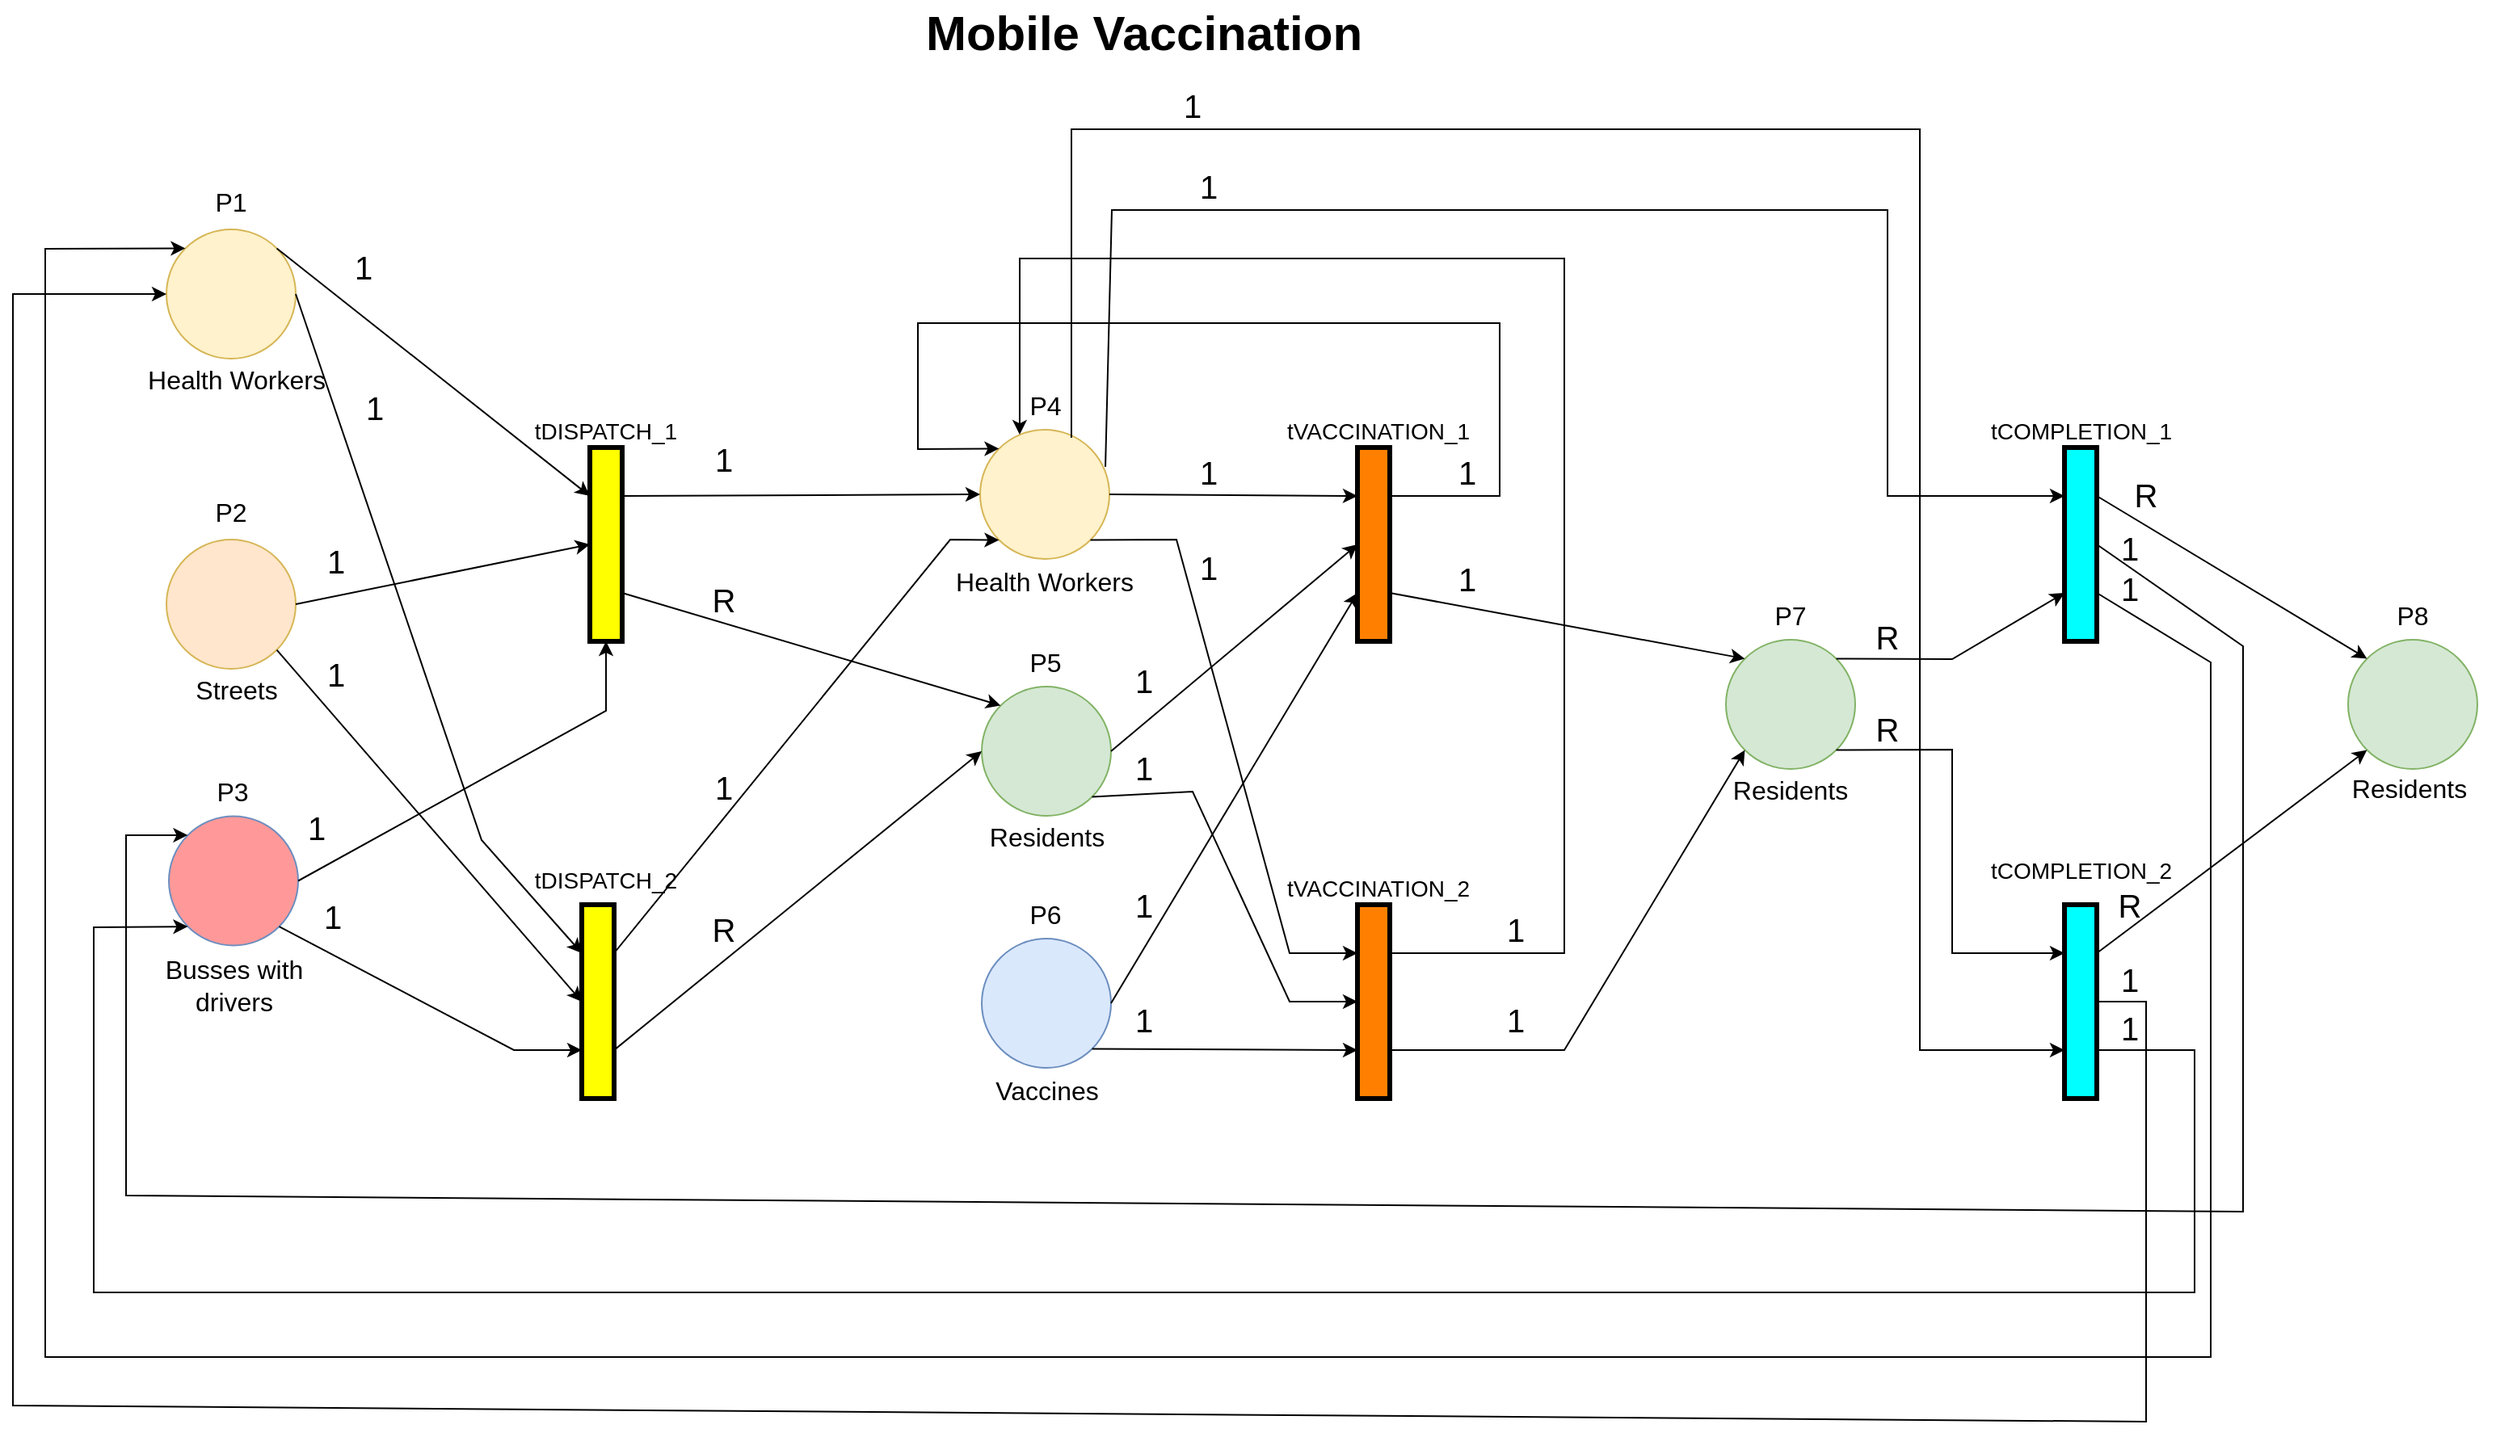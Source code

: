 <mxfile version="15.7.4" type="device"><diagram id="oL7cPr28NVX7I36K23RO" name="Page-1"><mxGraphModel dx="2370" dy="1470" grid="1" gridSize="10" guides="1" tooltips="1" connect="1" arrows="1" fold="1" page="1" pageScale="1" pageWidth="827" pageHeight="1169" math="0" shadow="0"><root><mxCell id="0"/><mxCell id="1" parent="0"/><mxCell id="5qHDmv8hI-gx3tCpaxg6-4" value="" style="ellipse;whiteSpace=wrap;html=1;aspect=fixed;fontSize=22;fillColor=#FFE6CC;strokeColor=#d6b656;" parent="1" vertex="1"><mxGeometry x="255" y="374" width="80" height="80" as="geometry"/></mxCell><mxCell id="5qHDmv8hI-gx3tCpaxg6-7" value="" style="rounded=0;whiteSpace=wrap;html=1;fillColor=#FF8000;strokeColor=#000000;strokeWidth=3;" parent="1" vertex="1"><mxGeometry x="992" y="600" width="20" height="120" as="geometry"/></mxCell><mxCell id="5qHDmv8hI-gx3tCpaxg6-8" value="" style="ellipse;whiteSpace=wrap;html=1;aspect=fixed;fontSize=22;fillColor=#dae8fc;strokeColor=#6c8ebf;" parent="1" vertex="1"><mxGeometry x="759.5" y="621" width="80" height="80" as="geometry"/></mxCell><mxCell id="5qHDmv8hI-gx3tCpaxg6-9" value="" style="ellipse;whiteSpace=wrap;html=1;aspect=fixed;fillColor=#d5e8d4;strokeColor=#82b366;" parent="1" vertex="1"><mxGeometry x="759.5" y="465" width="80" height="80" as="geometry"/></mxCell><mxCell id="5qHDmv8hI-gx3tCpaxg6-10" value="" style="ellipse;whiteSpace=wrap;html=1;aspect=fixed;fillColor=#fff2cc;strokeColor=#d6b656;" parent="1" vertex="1"><mxGeometry x="758.5" y="306" width="80" height="80" as="geometry"/></mxCell><mxCell id="5qHDmv8hI-gx3tCpaxg6-11" value="" style="ellipse;whiteSpace=wrap;html=1;aspect=fixed;fillColor=#d5e8d4;strokeColor=#82b366;" parent="1" vertex="1"><mxGeometry x="1220" y="436" width="80" height="80" as="geometry"/></mxCell><mxCell id="5qHDmv8hI-gx3tCpaxg6-40" value="Vaccines" style="text;html=1;strokeColor=none;fillColor=none;align=center;verticalAlign=middle;whiteSpace=wrap;rounded=0;fontSize=16;" parent="1" vertex="1"><mxGeometry x="761.5" y="702" width="76" height="25" as="geometry"/></mxCell><mxCell id="5qHDmv8hI-gx3tCpaxg6-43" value="P2" style="text;html=1;strokeColor=none;fillColor=none;align=center;verticalAlign=middle;whiteSpace=wrap;rounded=0;labelBorderColor=none;fontSize=16;" parent="1" vertex="1"><mxGeometry x="280" y="342" width="30" height="30" as="geometry"/></mxCell><mxCell id="5qHDmv8hI-gx3tCpaxg6-45" value="P6" style="text;html=1;strokeColor=none;fillColor=none;align=center;verticalAlign=middle;whiteSpace=wrap;rounded=0;labelBorderColor=none;fontSize=16;" parent="1" vertex="1"><mxGeometry x="783.5" y="591" width="30" height="30" as="geometry"/></mxCell><mxCell id="5qHDmv8hI-gx3tCpaxg6-46" value="P5" style="text;html=1;strokeColor=none;fillColor=none;align=center;verticalAlign=middle;whiteSpace=wrap;rounded=0;labelBorderColor=none;fontSize=16;" parent="1" vertex="1"><mxGeometry x="783.5" y="435" width="30" height="30" as="geometry"/></mxCell><mxCell id="5qHDmv8hI-gx3tCpaxg6-47" value="P4" style="text;html=1;strokeColor=none;fillColor=none;align=center;verticalAlign=middle;whiteSpace=wrap;rounded=0;labelBorderColor=none;fontSize=16;" parent="1" vertex="1"><mxGeometry x="783.5" y="276" width="30" height="30" as="geometry"/></mxCell><mxCell id="5qHDmv8hI-gx3tCpaxg6-48" value="P7" style="text;html=1;strokeColor=none;fillColor=none;align=center;verticalAlign=middle;whiteSpace=wrap;rounded=0;labelBorderColor=none;fontSize=16;" parent="1" vertex="1"><mxGeometry x="1245" y="406" width="30" height="30" as="geometry"/></mxCell><mxCell id="5qHDmv8hI-gx3tCpaxg6-51" value="tVACCINATION_2" style="text;html=1;strokeColor=none;fillColor=none;align=center;verticalAlign=middle;whiteSpace=wrap;rounded=0;labelBorderColor=none;fontSize=14;" parent="1" vertex="1"><mxGeometry x="940" y="580" width="130" height="20" as="geometry"/></mxCell><mxCell id="5qHDmv8hI-gx3tCpaxg6-53" value="&lt;b&gt;&lt;font style=&quot;font-size: 30px&quot;&gt;Mobile Vaccination&lt;/font&gt;&lt;/b&gt;" style="text;html=1;strokeColor=none;fillColor=none;align=center;verticalAlign=middle;whiteSpace=wrap;rounded=0;labelBorderColor=none;fontSize=16;" parent="1" vertex="1"><mxGeometry x="620" y="40" width="480" height="40" as="geometry"/></mxCell><mxCell id="SUqnQge9ucB6QWNE0eZK-1" value="" style="rounded=0;whiteSpace=wrap;html=1;fillColor=#FFFF00;strokeColor=#000000;labelBorderColor=none;strokeWidth=3;" parent="1" vertex="1"><mxGeometry x="512" y="600" width="20" height="120" as="geometry"/></mxCell><mxCell id="pwy16Eeh1R7f0azdrltZ-1" value="" style="ellipse;whiteSpace=wrap;html=1;aspect=fixed;fontSize=22;fillColor=#FF9999;strokeColor=#6c8ebf;" parent="1" vertex="1"><mxGeometry x="256.5" y="545.25" width="80" height="80" as="geometry"/></mxCell><mxCell id="pwy16Eeh1R7f0azdrltZ-2" value="Busses with drivers" style="text;html=1;strokeColor=none;fillColor=none;align=center;verticalAlign=middle;whiteSpace=wrap;rounded=0;fontSize=16;" parent="1" vertex="1"><mxGeometry x="236.5" y="634.75" width="120" height="30" as="geometry"/></mxCell><mxCell id="pwy16Eeh1R7f0azdrltZ-3" value="P3" style="text;html=1;strokeColor=none;fillColor=none;align=center;verticalAlign=middle;whiteSpace=wrap;rounded=0;labelBorderColor=none;fontSize=16;" parent="1" vertex="1"><mxGeometry x="280.5" y="515.25" width="30" height="30" as="geometry"/></mxCell><mxCell id="pwy16Eeh1R7f0azdrltZ-16" value="Streets" style="text;html=1;strokeColor=none;fillColor=none;align=center;verticalAlign=middle;whiteSpace=wrap;rounded=0;fontSize=16;" parent="1" vertex="1"><mxGeometry x="240" y="454" width="117" height="25" as="geometry"/></mxCell><mxCell id="pwy16Eeh1R7f0azdrltZ-18" value="Residents" style="text;html=1;strokeColor=none;fillColor=none;align=center;verticalAlign=middle;whiteSpace=wrap;rounded=0;fontSize=16;" parent="1" vertex="1"><mxGeometry x="744.5" y="545.5" width="110" height="25" as="geometry"/></mxCell><mxCell id="pwy16Eeh1R7f0azdrltZ-22" value="Health Workers" style="text;html=1;strokeColor=none;fillColor=none;align=center;verticalAlign=middle;whiteSpace=wrap;rounded=0;fontSize=16;" parent="1" vertex="1"><mxGeometry x="740" y="387.5" width="117" height="25" as="geometry"/></mxCell><mxCell id="pwy16Eeh1R7f0azdrltZ-32" value="" style="rounded=0;whiteSpace=wrap;html=1;fillColor=#00FFFF;strokeColor=#000000;strokeWidth=3;" parent="1" vertex="1"><mxGeometry x="1429.5" y="600" width="20" height="120" as="geometry"/></mxCell><mxCell id="pwy16Eeh1R7f0azdrltZ-67" value="Residents" style="text;html=1;strokeColor=none;fillColor=none;align=center;verticalAlign=middle;whiteSpace=wrap;rounded=0;fontSize=16;" parent="1" vertex="1"><mxGeometry x="1205" y="516" width="110" height="25" as="geometry"/></mxCell><mxCell id="pwy16Eeh1R7f0azdrltZ-81" value="" style="ellipse;whiteSpace=wrap;html=1;aspect=fixed;fillColor=#d5e8d4;strokeColor=#82b366;" parent="1" vertex="1"><mxGeometry x="1605" y="436" width="80" height="80" as="geometry"/></mxCell><mxCell id="pwy16Eeh1R7f0azdrltZ-82" value="P8" style="text;html=1;strokeColor=none;fillColor=none;align=center;verticalAlign=middle;whiteSpace=wrap;rounded=0;labelBorderColor=none;fontSize=16;" parent="1" vertex="1"><mxGeometry x="1630" y="406" width="30" height="30" as="geometry"/></mxCell><mxCell id="pwy16Eeh1R7f0azdrltZ-83" value="Residents" style="text;html=1;strokeColor=none;fillColor=none;align=center;verticalAlign=middle;whiteSpace=wrap;rounded=0;fontSize=16;" parent="1" vertex="1"><mxGeometry x="1588" y="515.5" width="110" height="25" as="geometry"/></mxCell><mxCell id="wyEGoVCK_xUYoDI03HwB-4" value="" style="ellipse;whiteSpace=wrap;html=1;aspect=fixed;fontSize=22;fillColor=#fff2cc;strokeColor=#d6b656;" vertex="1" parent="1"><mxGeometry x="255" y="182" width="80" height="80" as="geometry"/></mxCell><mxCell id="wyEGoVCK_xUYoDI03HwB-5" value="P1" style="text;html=1;strokeColor=none;fillColor=none;align=center;verticalAlign=middle;whiteSpace=wrap;rounded=0;labelBorderColor=none;fontSize=16;" vertex="1" parent="1"><mxGeometry x="280" y="150" width="30" height="30" as="geometry"/></mxCell><mxCell id="wyEGoVCK_xUYoDI03HwB-6" value="Health Workers" style="text;html=1;strokeColor=none;fillColor=none;align=center;verticalAlign=middle;whiteSpace=wrap;rounded=0;fontSize=16;" vertex="1" parent="1"><mxGeometry x="240" y="262" width="117" height="25" as="geometry"/></mxCell><mxCell id="wyEGoVCK_xUYoDI03HwB-7" value="tDISPATCH_1" style="text;html=1;strokeColor=none;fillColor=none;align=center;verticalAlign=middle;whiteSpace=wrap;rounded=0;labelBorderColor=none;fontSize=14;" vertex="1" parent="1"><mxGeometry x="482" y="297" width="90" height="20" as="geometry"/></mxCell><mxCell id="wyEGoVCK_xUYoDI03HwB-8" value="" style="rounded=0;whiteSpace=wrap;html=1;fillColor=#FFFF00;strokeColor=#000000;labelBorderColor=none;strokeWidth=3;" vertex="1" parent="1"><mxGeometry x="517" y="317" width="20" height="120" as="geometry"/></mxCell><mxCell id="wyEGoVCK_xUYoDI03HwB-9" value="tDISPATCH_2" style="text;html=1;strokeColor=none;fillColor=none;align=center;verticalAlign=middle;whiteSpace=wrap;rounded=0;labelBorderColor=none;fontSize=14;" vertex="1" parent="1"><mxGeometry x="482" y="575" width="90" height="20" as="geometry"/></mxCell><mxCell id="wyEGoVCK_xUYoDI03HwB-12" value="" style="endArrow=classic;html=1;rounded=0;exitX=1;exitY=0.5;exitDx=0;exitDy=0;entryX=0;entryY=0.5;entryDx=0;entryDy=0;" edge="1" parent="1" source="5qHDmv8hI-gx3tCpaxg6-4" target="wyEGoVCK_xUYoDI03HwB-8"><mxGeometry width="50" height="50" relative="1" as="geometry"><mxPoint x="850" y="560" as="sourcePoint"/><mxPoint x="900" y="510" as="targetPoint"/></mxGeometry></mxCell><mxCell id="wyEGoVCK_xUYoDI03HwB-14" value="" style="endArrow=classic;html=1;rounded=0;entryX=0.5;entryY=1;entryDx=0;entryDy=0;exitX=1;exitY=0.5;exitDx=0;exitDy=0;" edge="1" parent="1" source="pwy16Eeh1R7f0azdrltZ-1" target="wyEGoVCK_xUYoDI03HwB-8"><mxGeometry width="50" height="50" relative="1" as="geometry"><mxPoint x="850" y="560" as="sourcePoint"/><mxPoint x="900" y="510" as="targetPoint"/><Array as="points"><mxPoint x="527" y="480"/></Array></mxGeometry></mxCell><mxCell id="wyEGoVCK_xUYoDI03HwB-16" value="" style="endArrow=classic;html=1;rounded=0;exitX=1;exitY=0;exitDx=0;exitDy=0;entryX=0;entryY=0.25;entryDx=0;entryDy=0;" edge="1" parent="1" source="wyEGoVCK_xUYoDI03HwB-4" target="wyEGoVCK_xUYoDI03HwB-8"><mxGeometry width="50" height="50" relative="1" as="geometry"><mxPoint x="850" y="560" as="sourcePoint"/><mxPoint x="900" y="510" as="targetPoint"/></mxGeometry></mxCell><mxCell id="wyEGoVCK_xUYoDI03HwB-17" value="" style="endArrow=classic;html=1;rounded=0;exitX=1;exitY=0.5;exitDx=0;exitDy=0;entryX=0;entryY=0.25;entryDx=0;entryDy=0;" edge="1" parent="1" source="wyEGoVCK_xUYoDI03HwB-4" target="SUqnQge9ucB6QWNE0eZK-1"><mxGeometry width="50" height="50" relative="1" as="geometry"><mxPoint x="850" y="560" as="sourcePoint"/><mxPoint x="900" y="510" as="targetPoint"/><Array as="points"><mxPoint x="450" y="560"/></Array></mxGeometry></mxCell><mxCell id="wyEGoVCK_xUYoDI03HwB-18" value="" style="endArrow=classic;html=1;rounded=0;exitX=1;exitY=1;exitDx=0;exitDy=0;entryX=0;entryY=0.5;entryDx=0;entryDy=0;" edge="1" parent="1" source="5qHDmv8hI-gx3tCpaxg6-4" target="SUqnQge9ucB6QWNE0eZK-1"><mxGeometry width="50" height="50" relative="1" as="geometry"><mxPoint x="850" y="560" as="sourcePoint"/><mxPoint x="900" y="510" as="targetPoint"/></mxGeometry></mxCell><mxCell id="wyEGoVCK_xUYoDI03HwB-20" value="" style="endArrow=classic;html=1;rounded=0;exitX=1;exitY=1;exitDx=0;exitDy=0;entryX=0;entryY=0.75;entryDx=0;entryDy=0;" edge="1" parent="1" source="pwy16Eeh1R7f0azdrltZ-1" target="SUqnQge9ucB6QWNE0eZK-1"><mxGeometry width="50" height="50" relative="1" as="geometry"><mxPoint x="850" y="560" as="sourcePoint"/><mxPoint x="900" y="510" as="targetPoint"/><Array as="points"><mxPoint x="470" y="690"/></Array></mxGeometry></mxCell><mxCell id="wyEGoVCK_xUYoDI03HwB-21" value="1" style="text;html=1;strokeColor=none;fillColor=none;align=center;verticalAlign=middle;whiteSpace=wrap;rounded=0;fontSize=20;" vertex="1" parent="1"><mxGeometry x="366.5" y="190" width="20" height="30" as="geometry"/></mxCell><mxCell id="wyEGoVCK_xUYoDI03HwB-22" value="1" style="text;html=1;strokeColor=none;fillColor=none;align=center;verticalAlign=middle;whiteSpace=wrap;rounded=0;fontSize=20;" vertex="1" parent="1"><mxGeometry x="374" y="277" width="20" height="30" as="geometry"/></mxCell><mxCell id="wyEGoVCK_xUYoDI03HwB-23" value="1" style="text;html=1;strokeColor=none;fillColor=none;align=center;verticalAlign=middle;whiteSpace=wrap;rounded=0;fontSize=20;" vertex="1" parent="1"><mxGeometry x="350" y="372" width="20" height="30" as="geometry"/></mxCell><mxCell id="wyEGoVCK_xUYoDI03HwB-24" value="1" style="text;html=1;strokeColor=none;fillColor=none;align=center;verticalAlign=middle;whiteSpace=wrap;rounded=0;fontSize=20;" vertex="1" parent="1"><mxGeometry x="350" y="442" width="20" height="30" as="geometry"/></mxCell><mxCell id="wyEGoVCK_xUYoDI03HwB-27" value="1" style="text;html=1;strokeColor=none;fillColor=none;align=center;verticalAlign=middle;whiteSpace=wrap;rounded=0;fontSize=20;" vertex="1" parent="1"><mxGeometry x="338" y="536.75" width="20" height="30" as="geometry"/></mxCell><mxCell id="wyEGoVCK_xUYoDI03HwB-28" value="1" style="text;html=1;strokeColor=none;fillColor=none;align=center;verticalAlign=middle;whiteSpace=wrap;rounded=0;fontSize=20;" vertex="1" parent="1"><mxGeometry x="347.5" y="591.75" width="20" height="30" as="geometry"/></mxCell><mxCell id="wyEGoVCK_xUYoDI03HwB-29" value="" style="endArrow=classic;html=1;rounded=0;exitX=1;exitY=0.25;exitDx=0;exitDy=0;entryX=0;entryY=0.5;entryDx=0;entryDy=0;" edge="1" parent="1" source="wyEGoVCK_xUYoDI03HwB-8" target="5qHDmv8hI-gx3tCpaxg6-10"><mxGeometry width="50" height="50" relative="1" as="geometry"><mxPoint x="840" y="560" as="sourcePoint"/><mxPoint x="890" y="510" as="targetPoint"/></mxGeometry></mxCell><mxCell id="wyEGoVCK_xUYoDI03HwB-30" value="" style="endArrow=classic;html=1;rounded=0;exitX=1;exitY=0.75;exitDx=0;exitDy=0;entryX=0;entryY=0;entryDx=0;entryDy=0;" edge="1" parent="1" source="wyEGoVCK_xUYoDI03HwB-8" target="5qHDmv8hI-gx3tCpaxg6-9"><mxGeometry width="50" height="50" relative="1" as="geometry"><mxPoint x="840" y="560" as="sourcePoint"/><mxPoint x="890" y="510" as="targetPoint"/></mxGeometry></mxCell><mxCell id="wyEGoVCK_xUYoDI03HwB-31" value="" style="endArrow=classic;html=1;rounded=0;exitX=1;exitY=0.25;exitDx=0;exitDy=0;entryX=0;entryY=1;entryDx=0;entryDy=0;" edge="1" parent="1" source="SUqnQge9ucB6QWNE0eZK-1" target="5qHDmv8hI-gx3tCpaxg6-10"><mxGeometry width="50" height="50" relative="1" as="geometry"><mxPoint x="840" y="560" as="sourcePoint"/><mxPoint x="890" y="510" as="targetPoint"/><Array as="points"><mxPoint x="740" y="374"/></Array></mxGeometry></mxCell><mxCell id="wyEGoVCK_xUYoDI03HwB-32" value="" style="endArrow=classic;html=1;rounded=0;exitX=1;exitY=0.75;exitDx=0;exitDy=0;entryX=0;entryY=0.5;entryDx=0;entryDy=0;" edge="1" parent="1" source="SUqnQge9ucB6QWNE0eZK-1" target="5qHDmv8hI-gx3tCpaxg6-9"><mxGeometry width="50" height="50" relative="1" as="geometry"><mxPoint x="840" y="560" as="sourcePoint"/><mxPoint x="890" y="510" as="targetPoint"/></mxGeometry></mxCell><mxCell id="wyEGoVCK_xUYoDI03HwB-33" value="R" style="text;html=1;strokeColor=none;fillColor=none;align=center;verticalAlign=middle;whiteSpace=wrap;rounded=0;fontSize=20;" vertex="1" parent="1"><mxGeometry x="590" y="395.5" width="20" height="30" as="geometry"/></mxCell><mxCell id="wyEGoVCK_xUYoDI03HwB-34" value="R" style="text;html=1;strokeColor=none;fillColor=none;align=center;verticalAlign=middle;whiteSpace=wrap;rounded=0;fontSize=20;" vertex="1" parent="1"><mxGeometry x="590" y="600" width="20" height="30" as="geometry"/></mxCell><mxCell id="wyEGoVCK_xUYoDI03HwB-35" value="1" style="text;html=1;strokeColor=none;fillColor=none;align=center;verticalAlign=middle;whiteSpace=wrap;rounded=0;fontSize=20;" vertex="1" parent="1"><mxGeometry x="590" y="309" width="20" height="30" as="geometry"/></mxCell><mxCell id="wyEGoVCK_xUYoDI03HwB-36" value="1" style="text;html=1;strokeColor=none;fillColor=none;align=center;verticalAlign=middle;whiteSpace=wrap;rounded=0;fontSize=20;" vertex="1" parent="1"><mxGeometry x="590" y="512" width="20" height="30" as="geometry"/></mxCell><mxCell id="wyEGoVCK_xUYoDI03HwB-37" value="" style="rounded=0;whiteSpace=wrap;html=1;fillColor=#FF8000;strokeColor=#000000;strokeWidth=3;" vertex="1" parent="1"><mxGeometry x="992" y="317" width="20" height="120" as="geometry"/></mxCell><mxCell id="wyEGoVCK_xUYoDI03HwB-38" value="tVACCINATION_1" style="text;html=1;strokeColor=none;fillColor=none;align=center;verticalAlign=middle;whiteSpace=wrap;rounded=0;labelBorderColor=none;fontSize=14;" vertex="1" parent="1"><mxGeometry x="940" y="297" width="130" height="20" as="geometry"/></mxCell><mxCell id="wyEGoVCK_xUYoDI03HwB-39" value="" style="endArrow=classic;html=1;rounded=0;exitX=1;exitY=0.5;exitDx=0;exitDy=0;entryX=0;entryY=0.25;entryDx=0;entryDy=0;" edge="1" parent="1" source="5qHDmv8hI-gx3tCpaxg6-10" target="wyEGoVCK_xUYoDI03HwB-37"><mxGeometry width="50" height="50" relative="1" as="geometry"><mxPoint x="1100" y="560" as="sourcePoint"/><mxPoint x="1150" y="510" as="targetPoint"/></mxGeometry></mxCell><mxCell id="wyEGoVCK_xUYoDI03HwB-40" value="" style="endArrow=classic;html=1;rounded=0;exitX=1;exitY=1;exitDx=0;exitDy=0;entryX=0;entryY=0.25;entryDx=0;entryDy=0;" edge="1" parent="1" source="5qHDmv8hI-gx3tCpaxg6-10" target="5qHDmv8hI-gx3tCpaxg6-7"><mxGeometry width="50" height="50" relative="1" as="geometry"><mxPoint x="1100" y="560" as="sourcePoint"/><mxPoint x="1150" y="510" as="targetPoint"/><Array as="points"><mxPoint x="880" y="374"/><mxPoint x="950" y="630"/></Array></mxGeometry></mxCell><mxCell id="wyEGoVCK_xUYoDI03HwB-41" value="" style="endArrow=classic;html=1;rounded=0;exitX=1;exitY=1;exitDx=0;exitDy=0;entryX=0;entryY=0.5;entryDx=0;entryDy=0;" edge="1" parent="1" source="5qHDmv8hI-gx3tCpaxg6-9" target="5qHDmv8hI-gx3tCpaxg6-7"><mxGeometry width="50" height="50" relative="1" as="geometry"><mxPoint x="1100" y="560" as="sourcePoint"/><mxPoint x="1150" y="510" as="targetPoint"/><Array as="points"><mxPoint x="890" y="530"/><mxPoint x="950" y="660"/></Array></mxGeometry></mxCell><mxCell id="wyEGoVCK_xUYoDI03HwB-42" value="" style="endArrow=classic;html=1;rounded=0;exitX=1;exitY=0.5;exitDx=0;exitDy=0;entryX=0;entryY=0.5;entryDx=0;entryDy=0;" edge="1" parent="1" source="5qHDmv8hI-gx3tCpaxg6-9" target="wyEGoVCK_xUYoDI03HwB-37"><mxGeometry width="50" height="50" relative="1" as="geometry"><mxPoint x="1100" y="560" as="sourcePoint"/><mxPoint x="1150" y="510" as="targetPoint"/></mxGeometry></mxCell><mxCell id="wyEGoVCK_xUYoDI03HwB-43" value="" style="endArrow=classic;html=1;rounded=0;exitX=1;exitY=1;exitDx=0;exitDy=0;entryX=0;entryY=0.75;entryDx=0;entryDy=0;" edge="1" parent="1" source="5qHDmv8hI-gx3tCpaxg6-8" target="5qHDmv8hI-gx3tCpaxg6-7"><mxGeometry width="50" height="50" relative="1" as="geometry"><mxPoint x="1100" y="560" as="sourcePoint"/><mxPoint x="1150" y="510" as="targetPoint"/></mxGeometry></mxCell><mxCell id="wyEGoVCK_xUYoDI03HwB-44" value="" style="endArrow=classic;html=1;rounded=0;exitX=1;exitY=0.5;exitDx=0;exitDy=0;entryX=0;entryY=0.75;entryDx=0;entryDy=0;" edge="1" parent="1" source="5qHDmv8hI-gx3tCpaxg6-8" target="wyEGoVCK_xUYoDI03HwB-37"><mxGeometry width="50" height="50" relative="1" as="geometry"><mxPoint x="1100" y="560" as="sourcePoint"/><mxPoint x="1150" y="510" as="targetPoint"/></mxGeometry></mxCell><mxCell id="wyEGoVCK_xUYoDI03HwB-45" value="1" style="text;html=1;strokeColor=none;fillColor=none;align=center;verticalAlign=middle;whiteSpace=wrap;rounded=0;fontSize=20;" vertex="1" parent="1"><mxGeometry x="850" y="585" width="20" height="30" as="geometry"/></mxCell><mxCell id="wyEGoVCK_xUYoDI03HwB-46" value="1" style="text;html=1;strokeColor=none;fillColor=none;align=center;verticalAlign=middle;whiteSpace=wrap;rounded=0;fontSize=20;" vertex="1" parent="1"><mxGeometry x="850" y="656.25" width="20" height="30" as="geometry"/></mxCell><mxCell id="wyEGoVCK_xUYoDI03HwB-47" value="1" style="text;html=1;strokeColor=none;fillColor=none;align=center;verticalAlign=middle;whiteSpace=wrap;rounded=0;fontSize=20;" vertex="1" parent="1"><mxGeometry x="850" y="500" width="20" height="30" as="geometry"/></mxCell><mxCell id="wyEGoVCK_xUYoDI03HwB-48" value="1" style="text;html=1;strokeColor=none;fillColor=none;align=center;verticalAlign=middle;whiteSpace=wrap;rounded=0;fontSize=20;" vertex="1" parent="1"><mxGeometry x="850" y="445.75" width="20" height="30" as="geometry"/></mxCell><mxCell id="wyEGoVCK_xUYoDI03HwB-49" value="1" style="text;html=1;strokeColor=none;fillColor=none;align=center;verticalAlign=middle;whiteSpace=wrap;rounded=0;fontSize=20;" vertex="1" parent="1"><mxGeometry x="890" y="376" width="20" height="30" as="geometry"/></mxCell><mxCell id="wyEGoVCK_xUYoDI03HwB-50" value="1" style="text;html=1;strokeColor=none;fillColor=none;align=center;verticalAlign=middle;whiteSpace=wrap;rounded=0;fontSize=20;" vertex="1" parent="1"><mxGeometry x="890" y="317" width="20" height="30" as="geometry"/></mxCell><mxCell id="wyEGoVCK_xUYoDI03HwB-51" value="" style="endArrow=classic;html=1;rounded=0;exitX=1;exitY=0.75;exitDx=0;exitDy=0;entryX=0;entryY=0;entryDx=0;entryDy=0;" edge="1" parent="1" source="wyEGoVCK_xUYoDI03HwB-37" target="5qHDmv8hI-gx3tCpaxg6-11"><mxGeometry width="50" height="50" relative="1" as="geometry"><mxPoint x="1060" y="560" as="sourcePoint"/><mxPoint x="1110" y="510" as="targetPoint"/></mxGeometry></mxCell><mxCell id="wyEGoVCK_xUYoDI03HwB-52" value="" style="endArrow=classic;html=1;rounded=0;exitX=1;exitY=0.75;exitDx=0;exitDy=0;entryX=0;entryY=1;entryDx=0;entryDy=0;" edge="1" parent="1" source="5qHDmv8hI-gx3tCpaxg6-7" target="5qHDmv8hI-gx3tCpaxg6-11"><mxGeometry width="50" height="50" relative="1" as="geometry"><mxPoint x="1060" y="560" as="sourcePoint"/><mxPoint x="1110" y="510" as="targetPoint"/><Array as="points"><mxPoint x="1120" y="690"/></Array></mxGeometry></mxCell><mxCell id="wyEGoVCK_xUYoDI03HwB-53" value="" style="endArrow=classic;html=1;rounded=0;exitX=1;exitY=0.25;exitDx=0;exitDy=0;entryX=0;entryY=0;entryDx=0;entryDy=0;" edge="1" parent="1" source="wyEGoVCK_xUYoDI03HwB-37" target="5qHDmv8hI-gx3tCpaxg6-10"><mxGeometry width="50" height="50" relative="1" as="geometry"><mxPoint x="1060" y="560" as="sourcePoint"/><mxPoint x="720" y="240" as="targetPoint"/><Array as="points"><mxPoint x="1080" y="347"/><mxPoint x="1080" y="240"/><mxPoint x="720" y="240"/><mxPoint x="720" y="318"/></Array></mxGeometry></mxCell><mxCell id="wyEGoVCK_xUYoDI03HwB-54" value="" style="endArrow=classic;html=1;rounded=0;exitX=1;exitY=0.25;exitDx=0;exitDy=0;entryX=0.306;entryY=0.038;entryDx=0;entryDy=0;entryPerimeter=0;" edge="1" parent="1" source="5qHDmv8hI-gx3tCpaxg6-7" target="5qHDmv8hI-gx3tCpaxg6-10"><mxGeometry width="50" height="50" relative="1" as="geometry"><mxPoint x="1060" y="560" as="sourcePoint"/><mxPoint x="760" y="200" as="targetPoint"/><Array as="points"><mxPoint x="1120" y="630"/><mxPoint x="1120" y="200"/><mxPoint x="783" y="200"/></Array></mxGeometry></mxCell><mxCell id="wyEGoVCK_xUYoDI03HwB-55" value="1" style="text;html=1;strokeColor=none;fillColor=none;align=center;verticalAlign=middle;whiteSpace=wrap;rounded=0;fontSize=20;" vertex="1" parent="1"><mxGeometry x="1080" y="600" width="20" height="30" as="geometry"/></mxCell><mxCell id="wyEGoVCK_xUYoDI03HwB-56" value="1" style="text;html=1;strokeColor=none;fillColor=none;align=center;verticalAlign=middle;whiteSpace=wrap;rounded=0;fontSize=20;" vertex="1" parent="1"><mxGeometry x="1080" y="656.25" width="20" height="30" as="geometry"/></mxCell><mxCell id="wyEGoVCK_xUYoDI03HwB-57" value="1" style="text;html=1;strokeColor=none;fillColor=none;align=center;verticalAlign=middle;whiteSpace=wrap;rounded=0;fontSize=20;" vertex="1" parent="1"><mxGeometry x="1050" y="317" width="20" height="30" as="geometry"/></mxCell><mxCell id="wyEGoVCK_xUYoDI03HwB-58" value="1" style="text;html=1;strokeColor=none;fillColor=none;align=center;verticalAlign=middle;whiteSpace=wrap;rounded=0;fontSize=20;" vertex="1" parent="1"><mxGeometry x="1050" y="382.5" width="20" height="30" as="geometry"/></mxCell><mxCell id="wyEGoVCK_xUYoDI03HwB-60" value="" style="rounded=0;whiteSpace=wrap;html=1;fillColor=#00FFFF;strokeColor=#000000;strokeWidth=3;" vertex="1" parent="1"><mxGeometry x="1429.5" y="317" width="20" height="120" as="geometry"/></mxCell><mxCell id="wyEGoVCK_xUYoDI03HwB-61" value="tCOMPLETION_1" style="text;html=1;strokeColor=none;fillColor=none;align=center;verticalAlign=middle;whiteSpace=wrap;rounded=0;labelBorderColor=none;fontSize=14;" vertex="1" parent="1"><mxGeometry x="1370" y="297" width="140" height="20" as="geometry"/></mxCell><mxCell id="wyEGoVCK_xUYoDI03HwB-62" value="tCOMPLETION_2" style="text;html=1;strokeColor=none;fillColor=none;align=center;verticalAlign=middle;whiteSpace=wrap;rounded=0;labelBorderColor=none;fontSize=14;" vertex="1" parent="1"><mxGeometry x="1369.5" y="568.5" width="140" height="20" as="geometry"/></mxCell><mxCell id="wyEGoVCK_xUYoDI03HwB-63" value="" style="endArrow=classic;html=1;rounded=0;entryX=0;entryY=0.75;entryDx=0;entryDy=0;exitX=1;exitY=0;exitDx=0;exitDy=0;" edge="1" parent="1" source="5qHDmv8hI-gx3tCpaxg6-11" target="wyEGoVCK_xUYoDI03HwB-60"><mxGeometry width="50" height="50" relative="1" as="geometry"><mxPoint x="1060" y="560" as="sourcePoint"/><mxPoint x="1110" y="510" as="targetPoint"/><Array as="points"><mxPoint x="1360" y="448"/></Array></mxGeometry></mxCell><mxCell id="wyEGoVCK_xUYoDI03HwB-64" value="" style="endArrow=classic;html=1;rounded=0;entryX=0;entryY=0.25;entryDx=0;entryDy=0;exitX=1;exitY=1;exitDx=0;exitDy=0;" edge="1" parent="1" source="5qHDmv8hI-gx3tCpaxg6-11" target="pwy16Eeh1R7f0azdrltZ-32"><mxGeometry width="50" height="50" relative="1" as="geometry"><mxPoint x="1060" y="560" as="sourcePoint"/><mxPoint x="1110" y="510" as="targetPoint"/><Array as="points"><mxPoint x="1360" y="504"/><mxPoint x="1360" y="630"/></Array></mxGeometry></mxCell><mxCell id="wyEGoVCK_xUYoDI03HwB-65" value="" style="endArrow=classic;html=1;rounded=0;exitX=0.969;exitY=0.288;exitDx=0;exitDy=0;exitPerimeter=0;entryX=0;entryY=0.25;entryDx=0;entryDy=0;" edge="1" parent="1" source="5qHDmv8hI-gx3tCpaxg6-10" target="wyEGoVCK_xUYoDI03HwB-60"><mxGeometry width="50" height="50" relative="1" as="geometry"><mxPoint x="1060" y="560" as="sourcePoint"/><mxPoint x="1110" y="510" as="targetPoint"/><Array as="points"><mxPoint x="840" y="170"/><mxPoint x="1320" y="170"/><mxPoint x="1320" y="347"/></Array></mxGeometry></mxCell><mxCell id="wyEGoVCK_xUYoDI03HwB-66" value="" style="endArrow=classic;html=1;rounded=0;exitX=0.706;exitY=0.063;exitDx=0;exitDy=0;entryX=0;entryY=0.75;entryDx=0;entryDy=0;exitPerimeter=0;" edge="1" parent="1" source="5qHDmv8hI-gx3tCpaxg6-10" target="pwy16Eeh1R7f0azdrltZ-32"><mxGeometry width="50" height="50" relative="1" as="geometry"><mxPoint x="1060" y="560" as="sourcePoint"/><mxPoint x="1110" y="510" as="targetPoint"/><Array as="points"><mxPoint x="815" y="120"/><mxPoint x="1340" y="120"/><mxPoint x="1340" y="690"/></Array></mxGeometry></mxCell><mxCell id="wyEGoVCK_xUYoDI03HwB-67" value="1" style="text;html=1;strokeColor=none;fillColor=none;align=center;verticalAlign=middle;whiteSpace=wrap;rounded=0;fontSize=20;" vertex="1" parent="1"><mxGeometry x="890" y="140" width="20" height="30" as="geometry"/></mxCell><mxCell id="wyEGoVCK_xUYoDI03HwB-68" value="1" style="text;html=1;strokeColor=none;fillColor=none;align=center;verticalAlign=middle;whiteSpace=wrap;rounded=0;fontSize=20;" vertex="1" parent="1"><mxGeometry x="880" y="90" width="20" height="30" as="geometry"/></mxCell><mxCell id="wyEGoVCK_xUYoDI03HwB-69" value="R" style="text;html=1;strokeColor=none;fillColor=none;align=center;verticalAlign=middle;whiteSpace=wrap;rounded=0;fontSize=20;" vertex="1" parent="1"><mxGeometry x="1310" y="419" width="20" height="30" as="geometry"/></mxCell><mxCell id="wyEGoVCK_xUYoDI03HwB-70" value="R" style="text;html=1;strokeColor=none;fillColor=none;align=center;verticalAlign=middle;whiteSpace=wrap;rounded=0;fontSize=20;" vertex="1" parent="1"><mxGeometry x="1310" y="475.75" width="20" height="30" as="geometry"/></mxCell><mxCell id="wyEGoVCK_xUYoDI03HwB-72" value="" style="endArrow=classic;html=1;rounded=0;entryX=0;entryY=0;entryDx=0;entryDy=0;exitX=1;exitY=0.25;exitDx=0;exitDy=0;" edge="1" parent="1" source="wyEGoVCK_xUYoDI03HwB-60" target="pwy16Eeh1R7f0azdrltZ-81"><mxGeometry width="50" height="50" relative="1" as="geometry"><mxPoint x="1060" y="560" as="sourcePoint"/><mxPoint x="1110" y="510" as="targetPoint"/></mxGeometry></mxCell><mxCell id="wyEGoVCK_xUYoDI03HwB-73" value="" style="endArrow=classic;html=1;rounded=0;entryX=0;entryY=1;entryDx=0;entryDy=0;exitX=1;exitY=0.25;exitDx=0;exitDy=0;" edge="1" parent="1" source="pwy16Eeh1R7f0azdrltZ-32" target="pwy16Eeh1R7f0azdrltZ-81"><mxGeometry width="50" height="50" relative="1" as="geometry"><mxPoint x="1060" y="560" as="sourcePoint"/><mxPoint x="1110" y="510" as="targetPoint"/></mxGeometry></mxCell><mxCell id="wyEGoVCK_xUYoDI03HwB-74" value="" style="endArrow=classic;html=1;rounded=0;exitX=1;exitY=0.5;exitDx=0;exitDy=0;entryX=0;entryY=0;entryDx=0;entryDy=0;" edge="1" parent="1" source="wyEGoVCK_xUYoDI03HwB-60" target="pwy16Eeh1R7f0azdrltZ-1"><mxGeometry width="50" height="50" relative="1" as="geometry"><mxPoint x="890" y="560" as="sourcePoint"/><mxPoint x="940" y="510" as="targetPoint"/><Array as="points"><mxPoint x="1540" y="440"/><mxPoint x="1540" y="790"/><mxPoint x="230" y="780"/><mxPoint x="230" y="557"/></Array></mxGeometry></mxCell><mxCell id="wyEGoVCK_xUYoDI03HwB-75" value="" style="endArrow=classic;html=1;rounded=0;exitX=1;exitY=0.75;exitDx=0;exitDy=0;entryX=0;entryY=1;entryDx=0;entryDy=0;" edge="1" parent="1" source="pwy16Eeh1R7f0azdrltZ-32" target="pwy16Eeh1R7f0azdrltZ-1"><mxGeometry width="50" height="50" relative="1" as="geometry"><mxPoint x="1080" y="560" as="sourcePoint"/><mxPoint x="580" y="870" as="targetPoint"/><Array as="points"><mxPoint x="1510" y="690"/><mxPoint x="1510" y="840"/><mxPoint x="210" y="840"/><mxPoint x="210" y="699"/><mxPoint x="210" y="614"/></Array></mxGeometry></mxCell><mxCell id="wyEGoVCK_xUYoDI03HwB-76" value="" style="endArrow=classic;html=1;rounded=0;exitX=1;exitY=0.75;exitDx=0;exitDy=0;entryX=0;entryY=0;entryDx=0;entryDy=0;" edge="1" parent="1" source="wyEGoVCK_xUYoDI03HwB-60" target="wyEGoVCK_xUYoDI03HwB-4"><mxGeometry width="50" height="50" relative="1" as="geometry"><mxPoint x="710" y="560" as="sourcePoint"/><mxPoint x="760" y="510" as="targetPoint"/><Array as="points"><mxPoint x="1520" y="450"/><mxPoint x="1520" y="880"/><mxPoint x="180" y="880"/><mxPoint x="180" y="194"/></Array></mxGeometry></mxCell><mxCell id="wyEGoVCK_xUYoDI03HwB-77" value="" style="endArrow=classic;html=1;rounded=0;exitX=1;exitY=0.5;exitDx=0;exitDy=0;entryX=0;entryY=0.5;entryDx=0;entryDy=0;" edge="1" parent="1" source="pwy16Eeh1R7f0azdrltZ-32" target="wyEGoVCK_xUYoDI03HwB-4"><mxGeometry width="50" height="50" relative="1" as="geometry"><mxPoint x="1060" y="560" as="sourcePoint"/><mxPoint x="1110" y="510" as="targetPoint"/><Array as="points"><mxPoint x="1480" y="660"/><mxPoint x="1480" y="920"/><mxPoint x="160" y="910"/><mxPoint x="160" y="222"/></Array></mxGeometry></mxCell><mxCell id="wyEGoVCK_xUYoDI03HwB-78" value="1" style="text;html=1;strokeColor=none;fillColor=none;align=center;verticalAlign=middle;whiteSpace=wrap;rounded=0;fontSize=20;" vertex="1" parent="1"><mxGeometry x="1460" y="630.5" width="20" height="30" as="geometry"/></mxCell><mxCell id="wyEGoVCK_xUYoDI03HwB-79" value="1" style="text;html=1;strokeColor=none;fillColor=none;align=center;verticalAlign=middle;whiteSpace=wrap;rounded=0;fontSize=20;" vertex="1" parent="1"><mxGeometry x="1460" y="660.5" width="20" height="30" as="geometry"/></mxCell><mxCell id="wyEGoVCK_xUYoDI03HwB-81" value="1" style="text;html=1;strokeColor=none;fillColor=none;align=center;verticalAlign=middle;whiteSpace=wrap;rounded=0;fontSize=20;" vertex="1" parent="1"><mxGeometry x="1460" y="389" width="20" height="30" as="geometry"/></mxCell><mxCell id="wyEGoVCK_xUYoDI03HwB-82" value="1" style="text;html=1;strokeColor=none;fillColor=none;align=center;verticalAlign=middle;whiteSpace=wrap;rounded=0;fontSize=20;" vertex="1" parent="1"><mxGeometry x="1460" y="364" width="20" height="30" as="geometry"/></mxCell><mxCell id="wyEGoVCK_xUYoDI03HwB-83" value="R" style="text;html=1;strokeColor=none;fillColor=none;align=center;verticalAlign=middle;whiteSpace=wrap;rounded=0;fontSize=20;" vertex="1" parent="1"><mxGeometry x="1470" y="331" width="20" height="30" as="geometry"/></mxCell><mxCell id="wyEGoVCK_xUYoDI03HwB-84" value="R" style="text;html=1;strokeColor=none;fillColor=none;align=center;verticalAlign=middle;whiteSpace=wrap;rounded=0;fontSize=20;" vertex="1" parent="1"><mxGeometry x="1460" y="585" width="20" height="30" as="geometry"/></mxCell></root></mxGraphModel></diagram></mxfile>